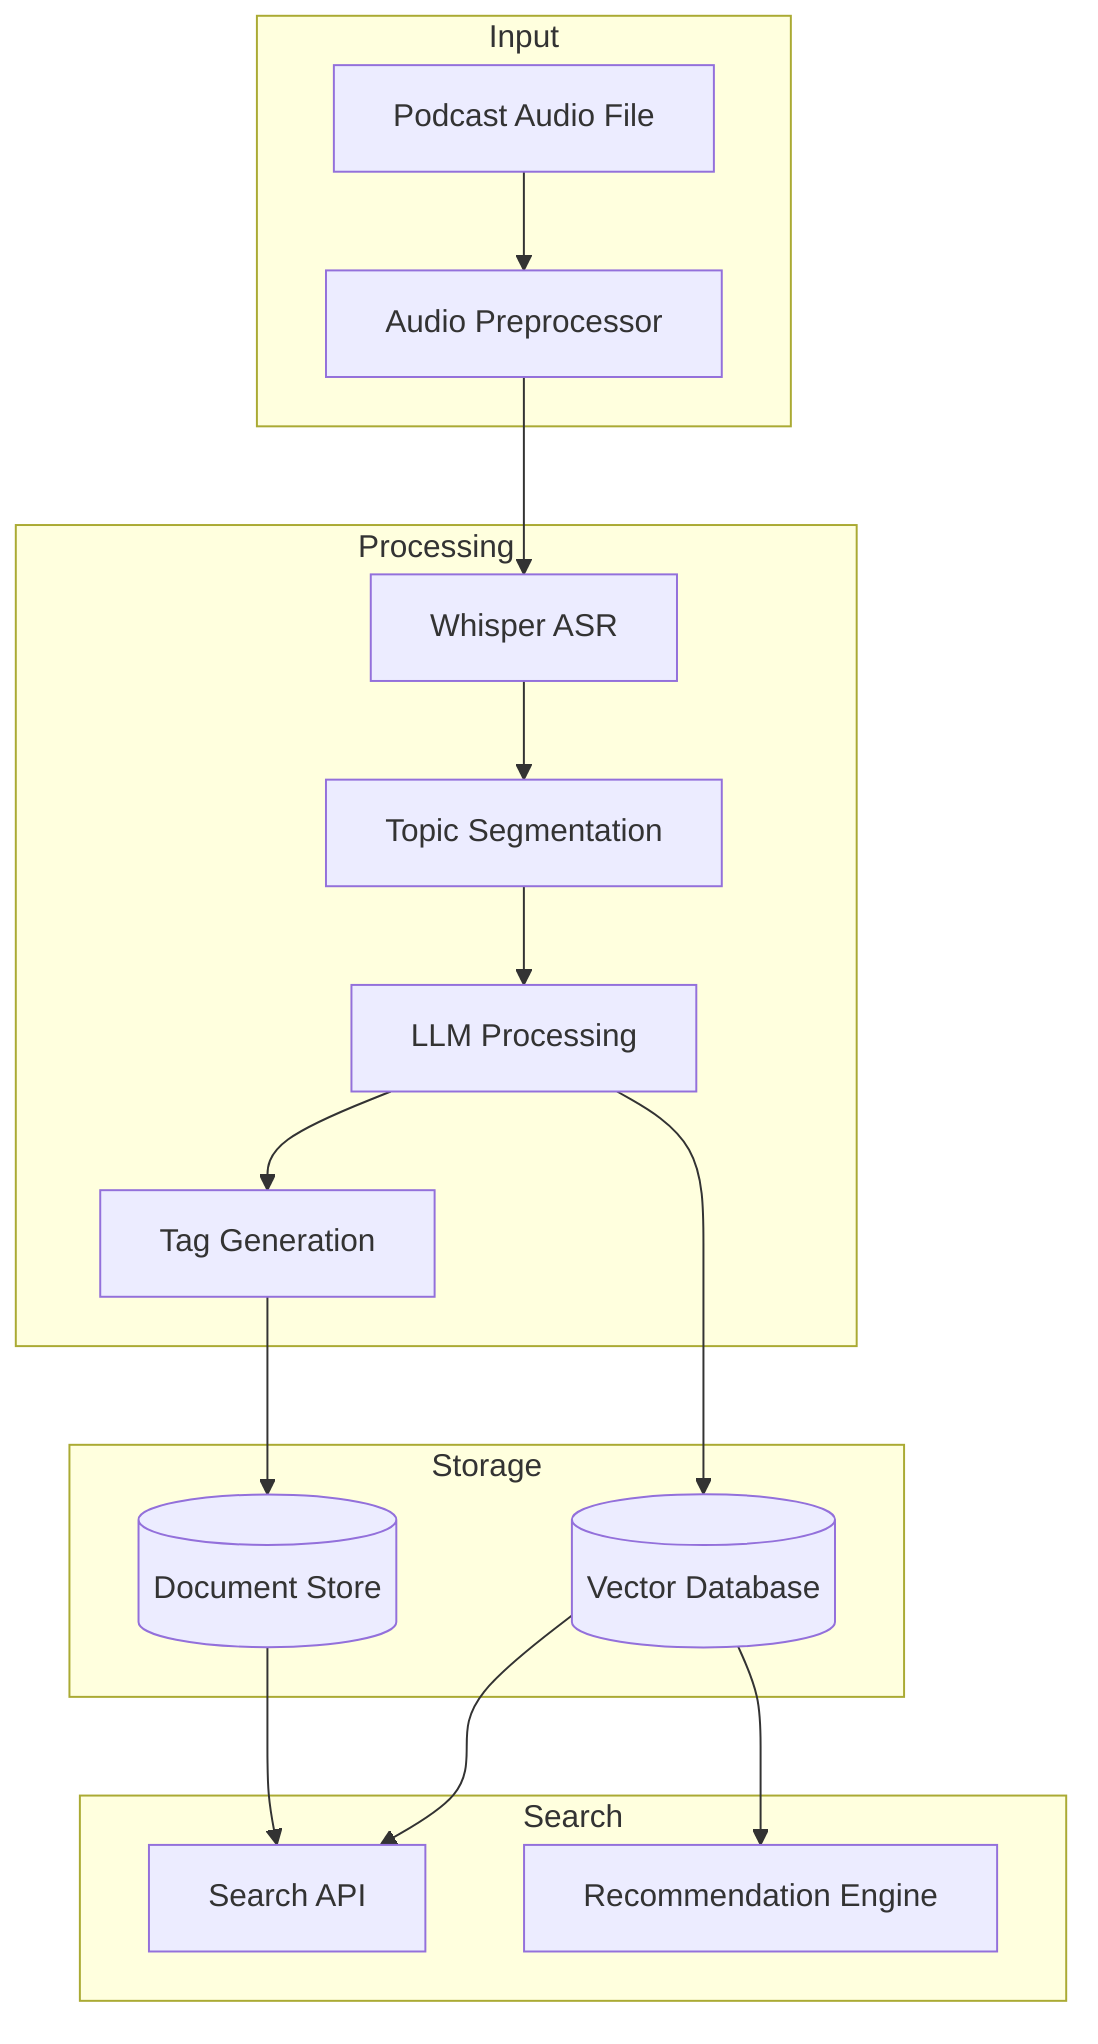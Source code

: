flowchart TB
    subgraph Input
        A[Podcast Audio File] --> B[Audio Preprocessor]
    end

    subgraph Processing
        B --> C[Whisper ASR]
        C --> D[Topic Segmentation]
        D --> E[LLM Processing]
        E --> F[Tag Generation]
    end

    subgraph Storage
        G[(Vector Database)]
        H[(Document Store)]
    end

    subgraph Search
        I[Search API]
        J[Recommendation Engine]
    end

    E --> G
    F --> H
    G --> I
    G --> J
    H --> I